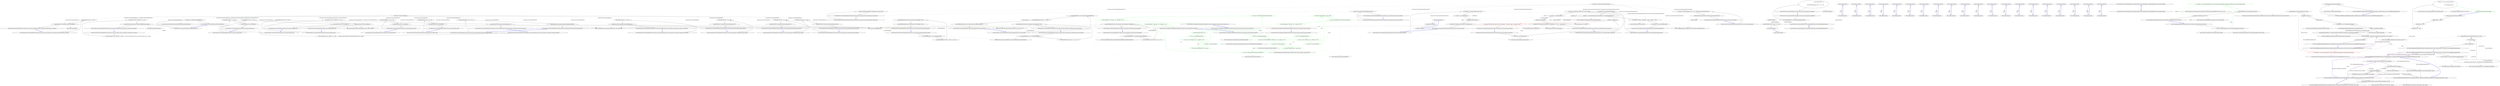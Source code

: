 digraph  {
n159 [label="Nancy.Tests.Unit.NancyModuleFixture", span=""];
n160 [label=moduleWithNullPath, span=""];
n0 [cluster="Nancy.Tests.Unit.NancyModuleFixture.NancyModuleFixture()", label="Entry Nancy.Tests.Unit.NancyModuleFixture.NancyModuleFixture()", span="11-11"];
n1 [cluster="Nancy.Tests.Unit.NancyModuleFixture.NancyModuleFixture()", label="this.module = new FakeNancyModuleNoRoutes()", span="13-13"];
n2 [cluster="Nancy.Tests.Unit.NancyModuleFixture.NancyModuleFixture()", label="Exit Nancy.Tests.Unit.NancyModuleFixture.NancyModuleFixture()", span="11-11"];
n3 [cluster="Nancy.Tests.Fakes.FakeNancyModuleNoRoutes.FakeNancyModuleNoRoutes()", label="Entry Nancy.Tests.Fakes.FakeNancyModuleNoRoutes.FakeNancyModuleNoRoutes()", span="7-7"];
n4 [cluster="Nancy.Tests.Unit.NancyModuleFixture.Adds_route_when_get_indexer_used()", label="Entry Nancy.Tests.Unit.NancyModuleFixture.Adds_route_when_get_indexer_used()", span="17-17"];
n5 [cluster="Nancy.Tests.Unit.NancyModuleFixture.Adds_route_when_get_indexer_used()", label="this.module.Get[''/test''] = d => null", span="20-20"];
n6 [cluster="Nancy.Tests.Unit.NancyModuleFixture.Adds_route_when_get_indexer_used()", label="this.module.Routes.Count().ShouldEqual(1)", span="23-23"];
n7 [cluster="Nancy.Tests.Unit.NancyModuleFixture.Adds_route_when_get_indexer_used()", label="Exit Nancy.Tests.Unit.NancyModuleFixture.Adds_route_when_get_indexer_used()", span="17-17"];
n8 [cluster="System.Collections.Generic.IEnumerable<TSource>.Count<TSource>()", label="Entry System.Collections.Generic.IEnumerable<TSource>.Count<TSource>()", span="0-0"];
n9 [cluster="object.ShouldEqual(object)", label="Entry object.ShouldEqual(object)", span="95-95"];
n10 [cluster="lambda expression", label="Entry lambda expression", span="20-20"];
n11 [cluster="lambda expression", label=null, span="20-20"];
n12 [cluster="lambda expression", label="Exit lambda expression", span="20-20"];
n13 [cluster="Nancy.Tests.Unit.NancyModuleFixture.Adds_route_when_put_indexer_used()", label="Entry Nancy.Tests.Unit.NancyModuleFixture.Adds_route_when_put_indexer_used()", span="27-27"];
n14 [cluster="Nancy.Tests.Unit.NancyModuleFixture.Adds_route_when_put_indexer_used()", label="this.module.Put[''/test''] = d => null", span="30-30"];
n15 [cluster="Nancy.Tests.Unit.NancyModuleFixture.Adds_route_when_put_indexer_used()", label="this.module.Routes.Count().ShouldEqual(1)", span="33-33"];
n16 [cluster="Nancy.Tests.Unit.NancyModuleFixture.Adds_route_when_put_indexer_used()", label="Exit Nancy.Tests.Unit.NancyModuleFixture.Adds_route_when_put_indexer_used()", span="27-27"];
n17 [cluster="lambda expression", label="Entry lambda expression", span="30-30"];
n18 [cluster="lambda expression", label=null, span="30-30"];
n19 [cluster="lambda expression", label="Exit lambda expression", span="30-30"];
n20 [cluster="Nancy.Tests.Unit.NancyModuleFixture.Adds_route_when_post_indexer_used()", label="Entry Nancy.Tests.Unit.NancyModuleFixture.Adds_route_when_post_indexer_used()", span="37-37"];
n21 [cluster="Nancy.Tests.Unit.NancyModuleFixture.Adds_route_when_post_indexer_used()", label="this.module.Post[''/test''] = d => null", span="40-40"];
n22 [cluster="Nancy.Tests.Unit.NancyModuleFixture.Adds_route_when_post_indexer_used()", label="this.module.Routes.Count().ShouldEqual(1)", span="43-43"];
n23 [cluster="Nancy.Tests.Unit.NancyModuleFixture.Adds_route_when_post_indexer_used()", label="Exit Nancy.Tests.Unit.NancyModuleFixture.Adds_route_when_post_indexer_used()", span="37-37"];
n24 [cluster="lambda expression", label="Entry lambda expression", span="40-40"];
n25 [cluster="lambda expression", label=null, span="40-40"];
n26 [cluster="lambda expression", label="Exit lambda expression", span="40-40"];
n27 [cluster="Nancy.Tests.Unit.NancyModuleFixture.Adds_route_when_delete_indexer_used()", label="Entry Nancy.Tests.Unit.NancyModuleFixture.Adds_route_when_delete_indexer_used()", span="47-47"];
n28 [cluster="Nancy.Tests.Unit.NancyModuleFixture.Adds_route_when_delete_indexer_used()", label="this.module.Delete[''/test''] = d => null", span="50-50"];
n29 [cluster="Nancy.Tests.Unit.NancyModuleFixture.Adds_route_when_delete_indexer_used()", label="this.module.Routes.Count().ShouldEqual(1)", span="53-53"];
n30 [cluster="Nancy.Tests.Unit.NancyModuleFixture.Adds_route_when_delete_indexer_used()", label="Exit Nancy.Tests.Unit.NancyModuleFixture.Adds_route_when_delete_indexer_used()", span="47-47"];
n31 [cluster="lambda expression", label="Entry lambda expression", span="50-50"];
n32 [cluster="lambda expression", label=null, span="50-50"];
n33 [cluster="lambda expression", label="Exit lambda expression", span="50-50"];
n34 [cluster="Nancy.Tests.Unit.NancyModuleFixture.Adds_route_when_options_indexer_userd()", label="Entry Nancy.Tests.Unit.NancyModuleFixture.Adds_route_when_options_indexer_userd()", span="57-57"];
n35 [cluster="Nancy.Tests.Unit.NancyModuleFixture.Adds_route_when_options_indexer_userd()", label="this.module.Options[''/test''] = d => null", span="60-60"];
n36 [cluster="Nancy.Tests.Unit.NancyModuleFixture.Adds_route_when_options_indexer_userd()", label="this.module.Routes.Count().ShouldEqual(1)", span="63-63"];
n37 [cluster="Nancy.Tests.Unit.NancyModuleFixture.Adds_route_when_options_indexer_userd()", label="Exit Nancy.Tests.Unit.NancyModuleFixture.Adds_route_when_options_indexer_userd()", span="57-57"];
n38 [cluster="lambda expression", label="Entry lambda expression", span="60-60"];
n39 [cluster="lambda expression", label=null, span="60-60"];
n40 [cluster="lambda expression", label="Exit lambda expression", span="60-60"];
n41 [cluster="Nancy.Tests.Unit.NancyModuleFixture.Should_store_route_with_specified_path_when_route_indexer_is_invoked_with_a_path_but_no_condition()", label="Entry Nancy.Tests.Unit.NancyModuleFixture.Should_store_route_with_specified_path_when_route_indexer_is_invoked_with_a_path_but_no_condition()", span="67-67"];
n42 [cluster="Nancy.Tests.Unit.NancyModuleFixture.Should_store_route_with_specified_path_when_route_indexer_is_invoked_with_a_path_but_no_condition()", label="this.module.Get[''/test''] = d => null", span="70-70"];
n43 [cluster="Nancy.Tests.Unit.NancyModuleFixture.Should_store_route_with_specified_path_when_route_indexer_is_invoked_with_a_path_but_no_condition()", label="module.Routes.First().Description.Path.ShouldEqual(''/test'')", span="73-73"];
n44 [cluster="Nancy.Tests.Unit.NancyModuleFixture.Should_store_route_with_specified_path_when_route_indexer_is_invoked_with_a_path_but_no_condition()", label="Exit Nancy.Tests.Unit.NancyModuleFixture.Should_store_route_with_specified_path_when_route_indexer_is_invoked_with_a_path_but_no_condition()", span="67-67"];
n45 [cluster="System.Collections.Generic.IEnumerable<TSource>.First<TSource>()", label="Entry System.Collections.Generic.IEnumerable<TSource>.First<TSource>()", span="0-0"];
n46 [cluster="lambda expression", label="Entry lambda expression", span="70-70"];
n47 [cluster="lambda expression", label=null, span="70-70"];
n48 [cluster="lambda expression", label="Exit lambda expression", span="70-70"];
n49 [cluster="Nancy.Tests.Unit.NancyModuleFixture.Should_store_route_with_specified_path_when_route_indexer_is_invoked_with_a_path_and_condition()", label="Entry Nancy.Tests.Unit.NancyModuleFixture.Should_store_route_with_specified_path_when_route_indexer_is_invoked_with_a_path_and_condition()", span="77-77"];
n50 [cluster="Nancy.Tests.Unit.NancyModuleFixture.Should_store_route_with_specified_path_when_route_indexer_is_invoked_with_a_path_and_condition()", label="Func<NancyContext, bool> condition = r => true", span="80-80"];
n51 [cluster="Nancy.Tests.Unit.NancyModuleFixture.Should_store_route_with_specified_path_when_route_indexer_is_invoked_with_a_path_and_condition()", label="this.module.Get[''/test'', condition] = d => null", span="83-83"];
n52 [cluster="Nancy.Tests.Unit.NancyModuleFixture.Should_store_route_with_specified_path_when_route_indexer_is_invoked_with_a_path_and_condition()", label="module.Routes.First().Description.Path.ShouldEqual(''/test'')", span="86-86"];
n53 [cluster="Nancy.Tests.Unit.NancyModuleFixture.Should_store_route_with_specified_path_when_route_indexer_is_invoked_with_a_path_and_condition()", label="Exit Nancy.Tests.Unit.NancyModuleFixture.Should_store_route_with_specified_path_when_route_indexer_is_invoked_with_a_path_and_condition()", span="77-77"];
n54 [cluster="lambda expression", label="Entry lambda expression", span="80-80"];
n55 [cluster="lambda expression", label=true, span="80-80"];
n56 [cluster="lambda expression", label="Exit lambda expression", span="80-80"];
n57 [cluster="lambda expression", label="Entry lambda expression", span="83-83"];
n58 [cluster="lambda expression", label=null, span="83-83"];
n59 [cluster="lambda expression", label="Exit lambda expression", span="83-83"];
n60 [cluster="Nancy.Tests.Unit.NancyModuleFixture.Should_store_route_with_null_condition_when_route_indexer_is_invoked_without_a_condition()", label="Entry Nancy.Tests.Unit.NancyModuleFixture.Should_store_route_with_null_condition_when_route_indexer_is_invoked_without_a_condition()", span="90-90"];
n61 [cluster="Nancy.Tests.Unit.NancyModuleFixture.Should_store_route_with_null_condition_when_route_indexer_is_invoked_without_a_condition()", label="this.module.Get[''/test''] = d => null", span="93-93"];
n62 [cluster="Nancy.Tests.Unit.NancyModuleFixture.Should_store_route_with_null_condition_when_route_indexer_is_invoked_without_a_condition()", label="module.Routes.First().Description.Condition.ShouldBeNull()", span="96-96"];
n63 [cluster="Nancy.Tests.Unit.NancyModuleFixture.Should_store_route_with_null_condition_when_route_indexer_is_invoked_without_a_condition()", label="Exit Nancy.Tests.Unit.NancyModuleFixture.Should_store_route_with_null_condition_when_route_indexer_is_invoked_without_a_condition()", span="90-90"];
n64 [cluster="object.ShouldBeNull()", label="Entry object.ShouldBeNull()", span="135-135"];
n65 [cluster="lambda expression", label="Entry lambda expression", span="93-93"];
n66 [cluster="lambda expression", label=null, span="93-93"];
n67 [cluster="lambda expression", label="Exit lambda expression", span="93-93"];
n68 [cluster="Nancy.Tests.Unit.NancyModuleFixture.Should_store_route_with_condition_when_route_indexer_is_invoked_with_a_condition()", label="Entry Nancy.Tests.Unit.NancyModuleFixture.Should_store_route_with_condition_when_route_indexer_is_invoked_with_a_condition()", span="100-100"];
n69 [cluster="Nancy.Tests.Unit.NancyModuleFixture.Should_store_route_with_condition_when_route_indexer_is_invoked_with_a_condition()", label="Func<NancyContext, bool> condition = r => true", span="103-103"];
n70 [cluster="Nancy.Tests.Unit.NancyModuleFixture.Should_store_route_with_condition_when_route_indexer_is_invoked_with_a_condition()", label="this.module.Get[''/test'', condition] = d => null", span="106-106"];
n71 [cluster="Nancy.Tests.Unit.NancyModuleFixture.Should_store_route_with_condition_when_route_indexer_is_invoked_with_a_condition()", label="module.Routes.First().Description.Condition.ShouldBeSameAs(condition)", span="109-109"];
n72 [cluster="Nancy.Tests.Unit.NancyModuleFixture.Should_store_route_with_condition_when_route_indexer_is_invoked_with_a_condition()", label="Exit Nancy.Tests.Unit.NancyModuleFixture.Should_store_route_with_condition_when_route_indexer_is_invoked_with_a_condition()", span="100-100"];
n73 [cluster="object.ShouldBeSameAs(object)", label="Entry object.ShouldBeSameAs(object)", span="130-130"];
n74 [cluster="lambda expression", label="Entry lambda expression", span="103-103"];
n75 [cluster="lambda expression", label=true, span="103-103"];
n76 [cluster="lambda expression", label="Exit lambda expression", span="103-103"];
n77 [cluster="lambda expression", label="Entry lambda expression", span="106-106"];
n78 [cluster="lambda expression", label=null, span="106-106"];
n79 [cluster="lambda expression", label="Exit lambda expression", span="106-106"];
n80 [cluster="Nancy.Tests.Unit.NancyModuleFixture.Should_add_route_with_get_method_when_added_using_get_indexer()", label="Entry Nancy.Tests.Unit.NancyModuleFixture.Should_add_route_with_get_method_when_added_using_get_indexer()", span="113-113"];
n81 [cluster="Nancy.Tests.Unit.NancyModuleFixture.Should_add_route_with_get_method_when_added_using_get_indexer()", label="this.module.Get[''/test''] = d => null", span="116-116"];
n82 [cluster="Nancy.Tests.Unit.NancyModuleFixture.Should_add_route_with_get_method_when_added_using_get_indexer()", label="module.Routes.First().Description.Method.ShouldEqual(''GET'')", span="119-119"];
n83 [cluster="Nancy.Tests.Unit.NancyModuleFixture.Should_add_route_with_get_method_when_added_using_get_indexer()", label="Exit Nancy.Tests.Unit.NancyModuleFixture.Should_add_route_with_get_method_when_added_using_get_indexer()", span="113-113"];
n84 [cluster="lambda expression", label="Entry lambda expression", span="116-116"];
n85 [cluster="lambda expression", label=null, span="116-116"];
n86 [cluster="lambda expression", label="Exit lambda expression", span="116-116"];
n87 [cluster="Nancy.Tests.Unit.NancyModuleFixture.Should_add_route_with_put_method_when_added_using_get_indexer()", label="Entry Nancy.Tests.Unit.NancyModuleFixture.Should_add_route_with_put_method_when_added_using_get_indexer()", span="123-123"];
n88 [cluster="Nancy.Tests.Unit.NancyModuleFixture.Should_add_route_with_put_method_when_added_using_get_indexer()", label="this.module.Put[''/test''] = d => null", span="126-126"];
n89 [cluster="Nancy.Tests.Unit.NancyModuleFixture.Should_add_route_with_put_method_when_added_using_get_indexer()", label="module.Routes.First().Description.Method.ShouldEqual(''PUT'')", span="129-129"];
n90 [cluster="Nancy.Tests.Unit.NancyModuleFixture.Should_add_route_with_put_method_when_added_using_get_indexer()", label="Exit Nancy.Tests.Unit.NancyModuleFixture.Should_add_route_with_put_method_when_added_using_get_indexer()", span="123-123"];
n91 [cluster="lambda expression", label="Entry lambda expression", span="126-126"];
n92 [cluster="lambda expression", label=null, span="126-126"];
n93 [cluster="lambda expression", label="Exit lambda expression", span="126-126"];
n94 [cluster="Nancy.Tests.Unit.NancyModuleFixture.Should_add_route_with_post_method_when_added_using_get_indexer()", label="Entry Nancy.Tests.Unit.NancyModuleFixture.Should_add_route_with_post_method_when_added_using_get_indexer()", span="133-133"];
n95 [cluster="Nancy.Tests.Unit.NancyModuleFixture.Should_add_route_with_post_method_when_added_using_get_indexer()", label="this.module.Post[''/test''] = d => null", span="136-136"];
n96 [cluster="Nancy.Tests.Unit.NancyModuleFixture.Should_add_route_with_post_method_when_added_using_get_indexer()", label="module.Routes.First().Description.Method.ShouldEqual(''POST'')", span="139-139"];
n97 [cluster="Nancy.Tests.Unit.NancyModuleFixture.Should_add_route_with_post_method_when_added_using_get_indexer()", label="Exit Nancy.Tests.Unit.NancyModuleFixture.Should_add_route_with_post_method_when_added_using_get_indexer()", span="133-133"];
n98 [cluster="lambda expression", label="Entry lambda expression", span="136-136"];
n99 [cluster="lambda expression", label=null, span="136-136"];
n100 [cluster="lambda expression", label="Exit lambda expression", span="136-136"];
n101 [cluster="Nancy.Tests.Unit.NancyModuleFixture.Should_add_route_with_delete_method_when_added_using_get_indexer()", label="Entry Nancy.Tests.Unit.NancyModuleFixture.Should_add_route_with_delete_method_when_added_using_get_indexer()", span="143-143"];
n102 [cluster="Nancy.Tests.Unit.NancyModuleFixture.Should_add_route_with_delete_method_when_added_using_get_indexer()", label="this.module.Delete[''/test''] = d => null", span="146-146"];
n103 [cluster="Nancy.Tests.Unit.NancyModuleFixture.Should_add_route_with_delete_method_when_added_using_get_indexer()", label="module.Routes.First().Description.Method.ShouldEqual(''DELETE'')", span="149-149"];
n104 [cluster="Nancy.Tests.Unit.NancyModuleFixture.Should_add_route_with_delete_method_when_added_using_get_indexer()", label="Exit Nancy.Tests.Unit.NancyModuleFixture.Should_add_route_with_delete_method_when_added_using_get_indexer()", span="143-143"];
n105 [cluster="lambda expression", label="Entry lambda expression", span="146-146"];
n106 [cluster="lambda expression", label=null, span="146-146"];
n107 [cluster="lambda expression", label="Exit lambda expression", span="146-146"];
n108 [cluster="Nancy.Tests.Unit.NancyModuleFixture.Should_store_route_combine_with_base_path_if_one_specified()", label="Entry Nancy.Tests.Unit.NancyModuleFixture.Should_store_route_combine_with_base_path_if_one_specified()", span="153-153"];
n109 [cluster="Nancy.Tests.Unit.NancyModuleFixture.Should_store_route_combine_with_base_path_if_one_specified()", label="var moduleWithBasePath = new FakeNancyModuleWithBasePath()", span="156-156"];
n110 [cluster="Nancy.Tests.Unit.NancyModuleFixture.Should_store_route_combine_with_base_path_if_one_specified()", label="moduleWithBasePath.Get[''/NewRoute''] = d => null", span="159-159"];
n113 [cluster="Nancy.Tests.Fakes.FakeNancyModuleWithBasePath.FakeNancyModuleWithBasePath()", label="Entry Nancy.Tests.Fakes.FakeNancyModuleWithBasePath.FakeNancyModuleWithBasePath()", span="7-7"];
n111 [cluster="Nancy.Tests.Unit.NancyModuleFixture.Should_store_route_combine_with_base_path_if_one_specified()", label="moduleWithBasePath.Routes.Last().Description.Path.ShouldEqual(''/fake/NewRoute'')", span="162-162"];
n112 [cluster="Nancy.Tests.Unit.NancyModuleFixture.Should_store_route_combine_with_base_path_if_one_specified()", label="Exit Nancy.Tests.Unit.NancyModuleFixture.Should_store_route_combine_with_base_path_if_one_specified()", span="153-153"];
n114 [cluster="System.Collections.Generic.IEnumerable<TSource>.Last<TSource>()", label="Entry System.Collections.Generic.IEnumerable<TSource>.Last<TSource>()", span="0-0"];
n115 [cluster="lambda expression", label="Entry lambda expression", span="159-159"];
n116 [cluster="lambda expression", label=null, span="159-159"];
n117 [cluster="lambda expression", label="Exit lambda expression", span="159-159"];
n118 [cluster="Nancy.Tests.Unit.NancyModuleFixture.Should_add_leading_slash_to_route_if_missing()", label="Entry Nancy.Tests.Unit.NancyModuleFixture.Should_add_leading_slash_to_route_if_missing()", span="166-166"];
n119 [cluster="Nancy.Tests.Unit.NancyModuleFixture.Should_add_leading_slash_to_route_if_missing()", label="var moduleWithBasePath = new FakeNancyModuleWithBasePath()", span="169-169"];
n120 [cluster="Nancy.Tests.Unit.NancyModuleFixture.Should_add_leading_slash_to_route_if_missing()", label="moduleWithBasePath.Get[''test''] = d => null", span="172-172"];
n121 [cluster="Nancy.Tests.Unit.NancyModuleFixture.Should_add_leading_slash_to_route_if_missing()", label="moduleWithBasePath.Routes.Last().Description.Path.ShouldEqual(''/fake/test'')", span="175-175"];
n122 [cluster="Nancy.Tests.Unit.NancyModuleFixture.Should_add_leading_slash_to_route_if_missing()", label="Exit Nancy.Tests.Unit.NancyModuleFixture.Should_add_leading_slash_to_route_if_missing()", span="166-166"];
n123 [cluster="lambda expression", label="Entry lambda expression", span="172-172"];
n124 [cluster="lambda expression", label=null, span="172-172"];
n125 [cluster="lambda expression", label="Exit lambda expression", span="172-172"];
n126 [cluster="Nancy.Tests.Unit.NancyModuleFixture.Should_store_two_routes_when_registering_single_get_method()", label="Entry Nancy.Tests.Unit.NancyModuleFixture.Should_store_two_routes_when_registering_single_get_method()", span="179-179"];
n127 [cluster="Nancy.Tests.Unit.NancyModuleFixture.Should_store_two_routes_when_registering_single_get_method()", label="var moduleWithBasePath = new CustomNancyModule()", span="182-182"];
n128 [cluster="Nancy.Tests.Unit.NancyModuleFixture.Should_store_two_routes_when_registering_single_get_method()", label="moduleWithBasePath.Get[''/Test1'', ''/Test2''] = d => null", span="185-185"];
n132 [cluster="Nancy.Tests.Unit.NancyModuleFixture.CustomNancyModule.CustomNancyModule()", label="Entry Nancy.Tests.Unit.NancyModuleFixture.CustomNancyModule.CustomNancyModule()", span="226-226"];
n129 [cluster="Nancy.Tests.Unit.NancyModuleFixture.Should_store_two_routes_when_registering_single_get_method()", label="moduleWithBasePath.Routes.First().Description.Path.ShouldEqual(''/Test1'')", span="188-188"];
n130 [cluster="Nancy.Tests.Unit.NancyModuleFixture.Should_store_two_routes_when_registering_single_get_method()", label="moduleWithBasePath.Routes.Last().Description.Path.ShouldEqual(''/Test2'')", span="189-189"];
n131 [cluster="Nancy.Tests.Unit.NancyModuleFixture.Should_store_two_routes_when_registering_single_get_method()", label="Exit Nancy.Tests.Unit.NancyModuleFixture.Should_store_two_routes_when_registering_single_get_method()", span="179-179"];
n133 [cluster="lambda expression", label="Entry lambda expression", span="185-185"];
n134 [cluster="lambda expression", label=null, span="185-185"];
n135 [cluster="lambda expression", label="Exit lambda expression", span="185-185"];
n136 [cluster="Nancy.Tests.Unit.NancyModuleFixture.Should_store_single_route_when_calling_non_overridden_post_from_sub_module()", label="Entry Nancy.Tests.Unit.NancyModuleFixture.Should_store_single_route_when_calling_non_overridden_post_from_sub_module()", span="193-193"];
n137 [cluster="Nancy.Tests.Unit.NancyModuleFixture.Should_store_single_route_when_calling_non_overridden_post_from_sub_module()", label="var moduleWithBasePath = new CustomNancyModule()", span="196-196"];
n138 [cluster="Nancy.Tests.Unit.NancyModuleFixture.Should_store_single_route_when_calling_non_overridden_post_from_sub_module()", label="moduleWithBasePath.Post[''/Test1''] = d => null", span="199-199"];
n139 [cluster="Nancy.Tests.Unit.NancyModuleFixture.Should_store_single_route_when_calling_non_overridden_post_from_sub_module()", label="moduleWithBasePath.Routes.Last().Description.Path.ShouldEqual(''/Test1'')", span="202-202"];
n140 [cluster="Nancy.Tests.Unit.NancyModuleFixture.Should_store_single_route_when_calling_non_overridden_post_from_sub_module()", label="Exit Nancy.Tests.Unit.NancyModuleFixture.Should_store_single_route_when_calling_non_overridden_post_from_sub_module()", span="193-193"];
n141 [cluster="lambda expression", label="Entry lambda expression", span="199-199"];
n142 [cluster="lambda expression", label=null, span="199-199"];
n143 [cluster="lambda expression", label="Exit lambda expression", span="199-199"];
n144 [cluster="Nancy.Tests.Unit.NancyModuleFixture.Should_not_throw_when_null_passed_as_modulepath()", label="Entry Nancy.Tests.Unit.NancyModuleFixture.Should_not_throw_when_null_passed_as_modulepath()", span="206-206"];
n145 [cluster="Nancy.Tests.Unit.NancyModuleFixture.Should_not_throw_when_null_passed_as_modulepath()", label="var moduleWithNullPath = new CustomModulePathModule(null)", span="209-209"];
n146 [cluster="Nancy.Tests.Unit.NancyModuleFixture.Should_not_throw_when_null_passed_as_modulepath()", label="Assert.DoesNotThrow(() =>\r\n            {\r\n                moduleWithNullPath.Post[''/Test1''] = d => null;\r\n            })", span="212-215"];
n148 [cluster="Nancy.Tests.Unit.NancyModuleFixture.CustomModulePathModule.CustomModulePathModule(string)", label="Entry Nancy.Tests.Unit.NancyModuleFixture.CustomModulePathModule.CustomModulePathModule(string)", span="220-220"];
n151 [cluster="lambda expression", label="moduleWithNullPath.Post[''/Test1''] = d => null", span="214-214"];
n147 [cluster="Nancy.Tests.Unit.NancyModuleFixture.Should_not_throw_when_null_passed_as_modulepath()", label="Exit Nancy.Tests.Unit.NancyModuleFixture.Should_not_throw_when_null_passed_as_modulepath()", span="206-206"];
n149 [cluster="Unk.DoesNotThrow", label="Entry Unk.DoesNotThrow", span=""];
n150 [cluster="lambda expression", label="Entry lambda expression", span="212-215"];
n152 [cluster="lambda expression", label="Exit lambda expression", span="212-215"];
n153 [cluster="lambda expression", label="Entry lambda expression", span="214-214"];
n154 [cluster="lambda expression", label=null, span="214-214"];
n155 [cluster="lambda expression", label="Exit lambda expression", span="214-214"];
n156 [cluster="Nancy.Tests.Unit.NancyModuleFixture.CustomModulePathModule.CustomModulePathModule(string)", label="Exit Nancy.Tests.Unit.NancyModuleFixture.CustomModulePathModule.CustomModulePathModule(string)", span="220-220"];
n157 [cluster="Nancy.Tests.Unit.NancyModuleFixture.CustomNancyModule.CustomRouteBuilder.CustomRouteBuilder(string, Nancy.NancyModule)", label="Entry Nancy.Tests.Unit.NancyModuleFixture.CustomNancyModule.CustomRouteBuilder.CustomRouteBuilder(string, Nancy.NancyModule)", span="235-235"];
n158 [cluster="Nancy.Tests.Unit.NancyModuleFixture.CustomNancyModule.CustomRouteBuilder.CustomRouteBuilder(string, Nancy.NancyModule)", label="Exit Nancy.Tests.Unit.NancyModuleFixture.CustomNancyModule.CustomRouteBuilder.CustomRouteBuilder(string, Nancy.NancyModule)", span="235-235"];
d6 [cluster="Nancy.Responses.DefaultJsonSerializer.Serialize<TModel>(string, TModel, System.IO.Stream)", color=green, community=0, label="0: var serializer = new JavaScriptSerializer(null, false, JsonSettings.MaxJsonLength, JsonSettings.MaxRecursions, JsonSettings.RetainCasing)", span="41-41"];
d5 [cluster="Nancy.Responses.DefaultJsonSerializer.Serialize<TModel>(string, TModel, System.IO.Stream)", label="var writer = new StreamWriter(new UnclosableStreamWrapper(outputStream))", span="39-39"];
d7 [cluster="Nancy.Responses.DefaultJsonSerializer.Serialize<TModel>(string, TModel, System.IO.Stream)", label="serializer.RegisterConverters(JsonSettings.Converters)", span="43-43"];
d12 [cluster="Nancy.Json.JavaScriptSerializer.JavaScriptSerializer(Nancy.Json.JavaScriptTypeResolver, bool, int, int, bool)", label="Entry Nancy.Json.JavaScriptSerializer.JavaScriptSerializer(Nancy.Json.JavaScriptTypeResolver, bool, int, int, bool)", span="75-75"];
d8 [cluster="Nancy.Responses.DefaultJsonSerializer.Serialize<TModel>(string, TModel, System.IO.Stream)", label="serializer.Serialize(model, writer)", span="45-45"];
d4 [cluster="Nancy.Responses.DefaultJsonSerializer.Serialize<TModel>(string, TModel, System.IO.Stream)", label="Entry Nancy.Responses.DefaultJsonSerializer.Serialize<TModel>(string, TModel, System.IO.Stream)", span="37-37"];
d10 [cluster="System.IO.StreamWriter.StreamWriter(System.IO.Stream)", label="Entry System.IO.StreamWriter.StreamWriter(System.IO.Stream)", span="0-0"];
d11 [cluster="Nancy.IO.UnclosableStreamWrapper.UnclosableStreamWrapper(System.IO.Stream)", label="Entry Nancy.IO.UnclosableStreamWrapper.UnclosableStreamWrapper(System.IO.Stream)", span="22-22"];
d13 [cluster="Nancy.Json.JavaScriptSerializer.RegisterConverters(System.Collections.Generic.IEnumerable<Nancy.Json.JavaScriptConverter>)", label="Entry Nancy.Json.JavaScriptSerializer.RegisterConverters(System.Collections.Generic.IEnumerable<Nancy.Json.JavaScriptConverter>)", span="435-435"];
d9 [cluster="Nancy.Responses.DefaultJsonSerializer.Serialize<TModel>(string, TModel, System.IO.Stream)", label="Exit Nancy.Responses.DefaultJsonSerializer.Serialize<TModel>(string, TModel, System.IO.Stream)", span="37-37"];
d14 [cluster="Nancy.Json.JavaScriptSerializer.Serialize(object, System.IO.TextWriter)", label="Entry Nancy.Json.JavaScriptSerializer.Serialize(object, System.IO.TextWriter)", span="471-471"];
m0_22 [cluster="Nancy.Tests.Unit.Responses.DefaultJsonSerializerFixture.PersonWithFields.PersonWithFields()", file="DefaultJsonSerializerFixture.cs", label="Entry Nancy.Tests.Unit.Responses.DefaultJsonSerializerFixture.PersonWithFields.PersonWithFields()", span="68-68"];
m0_11 [cluster="System.IO.MemoryStream.ToArray()", file="DefaultJsonSerializerFixture.cs", label="Entry System.IO.MemoryStream.ToArray()", span="0-0"];
m0_14 [cluster="Nancy.Tests.Unit.Responses.DefaultJsonSerializerFixture.Should_camel_case_field_names_be_default()", file="DefaultJsonSerializerFixture.cs", label="Entry Nancy.Tests.Unit.Responses.DefaultJsonSerializerFixture.Should_camel_case_field_names_be_default()", span="29-29"];
m0_15 [cluster="Nancy.Tests.Unit.Responses.DefaultJsonSerializerFixture.Should_camel_case_field_names_be_default()", color=green, community=0, file="DefaultJsonSerializerFixture.cs", label="0: var sut = new DefaultJsonSerializer()", span="32-32"];
m0_16 [cluster="Nancy.Tests.Unit.Responses.DefaultJsonSerializerFixture.Should_camel_case_field_names_be_default()", color=green, community=0, file="DefaultJsonSerializerFixture.cs", label="0: var input = new PersonWithFields { firstName = ''Joe'', LastName = ''Doe'' }", span="33-33"];
m0_18 [cluster="Nancy.Tests.Unit.Responses.DefaultJsonSerializerFixture.Should_camel_case_field_names_be_default()", color=green, community=0, file="DefaultJsonSerializerFixture.cs", label="0: sut.Serialize(''application/json'', input, output)", span="37-37"];
m0_17 [cluster="Nancy.Tests.Unit.Responses.DefaultJsonSerializerFixture.Should_camel_case_field_names_be_default()", color=green, community=0, file="DefaultJsonSerializerFixture.cs", label="0: var output = new MemoryStream()", span="36-36"];
m0_19 [cluster="Nancy.Tests.Unit.Responses.DefaultJsonSerializerFixture.Should_camel_case_field_names_be_default()", color=green, community=0, file="DefaultJsonSerializerFixture.cs", label="0: var actual = Encoding.UTF8.GetString(output.ToArray())", span="38-38"];
m0_20 [cluster="Nancy.Tests.Unit.Responses.DefaultJsonSerializerFixture.Should_camel_case_field_names_be_default()", color=green, community=0, file="DefaultJsonSerializerFixture.cs", label="0: actual.ShouldEqual(''{\''firstName\'':\''Joe\'',\''lastName\'':\''Doe\''}'')", span="41-41"];
m0_21 [cluster="Nancy.Tests.Unit.Responses.DefaultJsonSerializerFixture.Should_camel_case_field_names_be_default()", file="DefaultJsonSerializerFixture.cs", label="Exit Nancy.Tests.Unit.Responses.DefaultJsonSerializerFixture.Should_camel_case_field_names_be_default()", span="29-29"];
m0_10 [cluster="Nancy.Responses.DefaultJsonSerializer.Serialize<TModel>(string, TModel, System.IO.Stream)", file="DefaultJsonSerializerFixture.cs", label="Entry Nancy.Responses.DefaultJsonSerializer.Serialize<TModel>(string, TModel, System.IO.Stream)", span="37-37"];
m0_23 [cluster="Nancy.Tests.Unit.Responses.DefaultJsonSerializerFixture.Should_not_change_casing_when_retain_casing_is_true()", file="DefaultJsonSerializerFixture.cs", label="Entry Nancy.Tests.Unit.Responses.DefaultJsonSerializerFixture.Should_not_change_casing_when_retain_casing_is_true()", span="45-45"];
m0_24 [cluster="Nancy.Tests.Unit.Responses.DefaultJsonSerializerFixture.Should_not_change_casing_when_retain_casing_is_true()", color=green, community=0, file="DefaultJsonSerializerFixture.cs", label="0: JsonSettings.RetainCasing = true", span="47-47"];
m0_25 [cluster="Nancy.Tests.Unit.Responses.DefaultJsonSerializerFixture.Should_not_change_casing_when_retain_casing_is_true()", color=green, community=0, file="DefaultJsonSerializerFixture.cs", label="0: var sut = new DefaultJsonSerializer()", span="51-51"];
m0_26 [cluster="Nancy.Tests.Unit.Responses.DefaultJsonSerializerFixture.Should_not_change_casing_when_retain_casing_is_true()", color=green, community=0, file="DefaultJsonSerializerFixture.cs", label="0: var input = new {FirstName = ''Joe'', lastName = ''Doe''}", span="52-52"];
m0_28 [cluster="Nancy.Tests.Unit.Responses.DefaultJsonSerializerFixture.Should_not_change_casing_when_retain_casing_is_true()", color=green, community=0, file="DefaultJsonSerializerFixture.cs", label="0: sut.Serialize(''application/json'', input, output)", span="56-56"];
m0_27 [cluster="Nancy.Tests.Unit.Responses.DefaultJsonSerializerFixture.Should_not_change_casing_when_retain_casing_is_true()", color=green, community=0, file="DefaultJsonSerializerFixture.cs", label="0: var output = new MemoryStream()", span="55-55"];
m0_29 [cluster="Nancy.Tests.Unit.Responses.DefaultJsonSerializerFixture.Should_not_change_casing_when_retain_casing_is_true()", color=green, community=0, file="DefaultJsonSerializerFixture.cs", label="0: var actual = Encoding.UTF8.GetString(output.ToArray())", span="57-57"];
m0_30 [cluster="Nancy.Tests.Unit.Responses.DefaultJsonSerializerFixture.Should_not_change_casing_when_retain_casing_is_true()", color=green, community=0, file="DefaultJsonSerializerFixture.cs", label="0: actual.ShouldEqual(''{\''FirstName\'':\''Joe\'',\''lastName\'':\''Doe\''}'')", span="60-60"];
m0_31 [cluster="Nancy.Tests.Unit.Responses.DefaultJsonSerializerFixture.Should_not_change_casing_when_retain_casing_is_true()", file="DefaultJsonSerializerFixture.cs", label="Exit Nancy.Tests.Unit.Responses.DefaultJsonSerializerFixture.Should_not_change_casing_when_retain_casing_is_true()", span="45-45"];
m0_12 [cluster="System.Text.Encoding.GetString(byte[])", file="DefaultJsonSerializerFixture.cs", label="Entry System.Text.Encoding.GetString(byte[])", span="0-0"];
m0_0 [cluster="Nancy.Tests.Unit.Responses.DefaultJsonSerializerFixture.Should_camel_case_property_names_by_default()", file="DefaultJsonSerializerFixture.cs", label="Entry Nancy.Tests.Unit.Responses.DefaultJsonSerializerFixture.Should_camel_case_property_names_by_default()", span="13-13"];
m0_1 [cluster="Nancy.Tests.Unit.Responses.DefaultJsonSerializerFixture.Should_camel_case_property_names_by_default()", color=green, community=0, file="DefaultJsonSerializerFixture.cs", label="0: var sut = new DefaultJsonSerializer()", span="16-16"];
m0_2 [cluster="Nancy.Tests.Unit.Responses.DefaultJsonSerializerFixture.Should_camel_case_property_names_by_default()", color=green, community=0, file="DefaultJsonSerializerFixture.cs", label="0: var input = new { FirstName = ''Joe'', lastName = ''Doe'' }", span="17-17"];
m0_4 [cluster="Nancy.Tests.Unit.Responses.DefaultJsonSerializerFixture.Should_camel_case_property_names_by_default()", color=green, community=0, file="DefaultJsonSerializerFixture.cs", label="0: sut.Serialize(''application/json'', input, output)", span="21-21"];
m0_3 [cluster="Nancy.Tests.Unit.Responses.DefaultJsonSerializerFixture.Should_camel_case_property_names_by_default()", color=green, community=0, file="DefaultJsonSerializerFixture.cs", label="0: var output = new MemoryStream()", span="20-20"];
m0_5 [cluster="Nancy.Tests.Unit.Responses.DefaultJsonSerializerFixture.Should_camel_case_property_names_by_default()", color=green, community=0, file="DefaultJsonSerializerFixture.cs", label="0: var actual = Encoding.UTF8.GetString(output.ToArray())", span="22-22"];
m0_6 [cluster="Nancy.Tests.Unit.Responses.DefaultJsonSerializerFixture.Should_camel_case_property_names_by_default()", color=green, community=0, file="DefaultJsonSerializerFixture.cs", label="0: actual.ShouldEqual(''{\''firstName\'':\''Joe\'',\''lastName\'':\''Doe\''}'')", span="25-25"];
m0_7 [cluster="Nancy.Tests.Unit.Responses.DefaultJsonSerializerFixture.Should_camel_case_property_names_by_default()", file="DefaultJsonSerializerFixture.cs", label="Exit Nancy.Tests.Unit.Responses.DefaultJsonSerializerFixture.Should_camel_case_property_names_by_default()", span="13-13"];
m0_8 [cluster="Nancy.Responses.DefaultJsonSerializer.DefaultJsonSerializer()", file="DefaultJsonSerializerFixture.cs", label="Entry Nancy.Responses.DefaultJsonSerializer.DefaultJsonSerializer()", span="9-9"];
m0_9 [cluster="System.IO.MemoryStream.MemoryStream()", file="DefaultJsonSerializerFixture.cs", label="Entry System.IO.MemoryStream.MemoryStream()", span="0-0"];
m2_39 [cluster="Nancy.ModelBinding.DefaultBodyDeserializers.JsonBodyDeserializer.CopyPropertyValue(System.Reflection.PropertyInfo, object, object)", file="JsonBodyDeserializer.cs", label="Entry Nancy.ModelBinding.DefaultBodyDeserializers.JsonBodyDeserializer.CopyPropertyValue(System.Reflection.PropertyInfo, object, object)", span="85-85"];
m2_40 [cluster="Nancy.ModelBinding.DefaultBodyDeserializers.JsonBodyDeserializer.CopyPropertyValue(System.Reflection.PropertyInfo, object, object)", file="JsonBodyDeserializer.cs", label="property.SetValue(destinationObject, property.GetValue(sourceObject, null), null)", span="87-87"];
m2_41 [cluster="Nancy.ModelBinding.DefaultBodyDeserializers.JsonBodyDeserializer.CopyPropertyValue(System.Reflection.PropertyInfo, object, object)", file="JsonBodyDeserializer.cs", label="Exit Nancy.ModelBinding.DefaultBodyDeserializers.JsonBodyDeserializer.CopyPropertyValue(System.Reflection.PropertyInfo, object, object)", span="85-85"];
m2_20 [cluster="System.Reflection.MethodBase.Invoke(object, object[])", file="JsonBodyDeserializer.cs", label="Entry System.Reflection.MethodBase.Invoke(object, object[])", span="0-0"];
m2_17 [cluster="System.IO.StreamReader.StreamReader(System.IO.Stream)", file="JsonBodyDeserializer.cs", label="Entry System.IO.StreamReader.StreamReader(System.IO.Stream)", span="0-0"];
m2_19 [cluster="System.Reflection.MethodInfo.MakeGenericMethod(params System.Type[])", file="JsonBodyDeserializer.cs", label="Entry System.Reflection.MethodInfo.MakeGenericMethod(params System.Type[])", span="0-0"];
m2_38 [cluster="System.Type.IsCollection()", file="JsonBodyDeserializer.cs", label="Entry System.Type.IsCollection()", span="59-59"];
m2_43 [cluster="System.Reflection.PropertyInfo.SetValue(object, object, object[])", file="JsonBodyDeserializer.cs", label="Entry System.Reflection.PropertyInfo.SetValue(object, object, object[])", span="0-0"];
m2_29 [cluster="System.Type.GetMethod(string, System.Reflection.BindingFlags)", file="JsonBodyDeserializer.cs", label="Entry System.Type.GetMethod(string, System.Reflection.BindingFlags)", span="0-0"];
m2_30 [cluster="Nancy.ModelBinding.DefaultBodyDeserializers.JsonBodyDeserializer.CreateObjectWithBlacklistExcluded(Nancy.ModelBinding.BindingContext, object)", file="JsonBodyDeserializer.cs", label="Entry Nancy.ModelBinding.DefaultBodyDeserializers.JsonBodyDeserializer.CreateObjectWithBlacklistExcluded(Nancy.ModelBinding.BindingContext, object)", span="68-68"];
m2_31 [cluster="Nancy.ModelBinding.DefaultBodyDeserializers.JsonBodyDeserializer.CreateObjectWithBlacklistExcluded(Nancy.ModelBinding.BindingContext, object)", file="JsonBodyDeserializer.cs", label="var returnObject = Activator.CreateInstance(context.DestinationType)", span="70-70"];
m2_32 [cluster="Nancy.ModelBinding.DefaultBodyDeserializers.JsonBodyDeserializer.CreateObjectWithBlacklistExcluded(Nancy.ModelBinding.BindingContext, object)", file="JsonBodyDeserializer.cs", label="context.DestinationType.IsCollection()", span="72-72"];
m2_33 [cluster="Nancy.ModelBinding.DefaultBodyDeserializers.JsonBodyDeserializer.CreateObjectWithBlacklistExcluded(Nancy.ModelBinding.BindingContext, object)", file="JsonBodyDeserializer.cs", label="return ConvertCollection(deserializedObject, context.DestinationType, context);", span="74-74"];
m2_34 [cluster="Nancy.ModelBinding.DefaultBodyDeserializers.JsonBodyDeserializer.CreateObjectWithBlacklistExcluded(Nancy.ModelBinding.BindingContext, object)", file="JsonBodyDeserializer.cs", label="context.ValidModelProperties", span="77-77"];
m2_35 [cluster="Nancy.ModelBinding.DefaultBodyDeserializers.JsonBodyDeserializer.CreateObjectWithBlacklistExcluded(Nancy.ModelBinding.BindingContext, object)", file="JsonBodyDeserializer.cs", label="CopyPropertyValue(property, deserializedObject, returnObject)", span="79-79"];
m2_36 [cluster="Nancy.ModelBinding.DefaultBodyDeserializers.JsonBodyDeserializer.CreateObjectWithBlacklistExcluded(Nancy.ModelBinding.BindingContext, object)", file="JsonBodyDeserializer.cs", label="return returnObject;", span="82-82"];
m2_37 [cluster="Nancy.ModelBinding.DefaultBodyDeserializers.JsonBodyDeserializer.CreateObjectWithBlacklistExcluded(Nancy.ModelBinding.BindingContext, object)", file="JsonBodyDeserializer.cs", label="Exit Nancy.ModelBinding.DefaultBodyDeserializers.JsonBodyDeserializer.CreateObjectWithBlacklistExcluded(Nancy.ModelBinding.BindingContext, object)", span="68-68"];
m2_15 [cluster="Nancy.Json.JavaScriptSerializer.JavaScriptSerializer(Nancy.Json.JavaScriptTypeResolver, bool, int, int)", file="JsonBodyDeserializer.cs", label="Entry Nancy.Json.JavaScriptSerializer.JavaScriptSerializer(Nancy.Json.JavaScriptTypeResolver, bool, int, int)", span="74-74"];
m2_18 [cluster="System.IO.StreamReader.ReadToEnd()", file="JsonBodyDeserializer.cs", label="Entry System.IO.StreamReader.ReadToEnd()", span="0-0"];
m2_28 [cluster="System.Activator.CreateInstance(System.Type)", file="JsonBodyDeserializer.cs", label="Entry System.Activator.CreateInstance(System.Type)", span="0-0"];
m2_21 [cluster="Nancy.ModelBinding.DefaultBodyDeserializers.JsonBodyDeserializer.ConvertCollection(object, System.Type, Nancy.ModelBinding.BindingContext)", file="JsonBodyDeserializer.cs", label="Entry Nancy.ModelBinding.DefaultBodyDeserializers.JsonBodyDeserializer.ConvertCollection(object, System.Type, Nancy.ModelBinding.BindingContext)", span="53-53"];
m2_22 [cluster="Nancy.ModelBinding.DefaultBodyDeserializers.JsonBodyDeserializer.ConvertCollection(object, System.Type, Nancy.ModelBinding.BindingContext)", file="JsonBodyDeserializer.cs", label="var returnCollection = Activator.CreateInstance(destinationType)", span="55-55"];
m2_23 [cluster="Nancy.ModelBinding.DefaultBodyDeserializers.JsonBodyDeserializer.ConvertCollection(object, System.Type, Nancy.ModelBinding.BindingContext)", file="JsonBodyDeserializer.cs", label="var collectionAddMethod = \r\n                destinationType.GetMethod(''Add'', BindingFlags.Public | BindingFlags.Instance)", span="57-58"];
m2_24 [cluster="Nancy.ModelBinding.DefaultBodyDeserializers.JsonBodyDeserializer.ConvertCollection(object, System.Type, Nancy.ModelBinding.BindingContext)", file="JsonBodyDeserializer.cs", label="(IEnumerable)items", span="60-60"];
m2_25 [cluster="Nancy.ModelBinding.DefaultBodyDeserializers.JsonBodyDeserializer.ConvertCollection(object, System.Type, Nancy.ModelBinding.BindingContext)", file="JsonBodyDeserializer.cs", label="collectionAddMethod.Invoke(returnCollection, new[] { item })", span="62-62"];
m2_26 [cluster="Nancy.ModelBinding.DefaultBodyDeserializers.JsonBodyDeserializer.ConvertCollection(object, System.Type, Nancy.ModelBinding.BindingContext)", file="JsonBodyDeserializer.cs", label="return returnCollection;", span="65-65"];
m2_27 [cluster="Nancy.ModelBinding.DefaultBodyDeserializers.JsonBodyDeserializer.ConvertCollection(object, System.Type, Nancy.ModelBinding.BindingContext)", file="JsonBodyDeserializer.cs", label="Exit Nancy.ModelBinding.DefaultBodyDeserializers.JsonBodyDeserializer.ConvertCollection(object, System.Type, Nancy.ModelBinding.BindingContext)", span="53-53"];
m2_4 [cluster="Nancy.ModelBinding.DefaultBodyDeserializers.JsonBodyDeserializer.Deserialize(string, System.IO.Stream, Nancy.ModelBinding.BindingContext)", file="JsonBodyDeserializer.cs", label="Entry Nancy.ModelBinding.DefaultBodyDeserializers.JsonBodyDeserializer.Deserialize(string, System.IO.Stream, Nancy.ModelBinding.BindingContext)", span="34-34"];
m2_5 [cluster="Nancy.ModelBinding.DefaultBodyDeserializers.JsonBodyDeserializer.Deserialize(string, System.IO.Stream, Nancy.ModelBinding.BindingContext)", color=red, community=0, file="JsonBodyDeserializer.cs", label="0: var serializer = new JavaScriptSerializer(null, false, JsonSettings.MaxJsonLength, JsonSettings.MaxRecursions)", span="36-36"];
m2_7 [cluster="Nancy.ModelBinding.DefaultBodyDeserializers.JsonBodyDeserializer.Deserialize(string, System.IO.Stream, Nancy.ModelBinding.BindingContext)", file="JsonBodyDeserializer.cs", label="bodyStream.Position = 0", span="39-39"];
m2_9 [cluster="Nancy.ModelBinding.DefaultBodyDeserializers.JsonBodyDeserializer.Deserialize(string, System.IO.Stream, Nancy.ModelBinding.BindingContext)", file="JsonBodyDeserializer.cs", label="var bodyReader = new StreamReader(bodyStream)", span="41-41"];
m2_11 [cluster="Nancy.ModelBinding.DefaultBodyDeserializers.JsonBodyDeserializer.Deserialize(string, System.IO.Stream, Nancy.ModelBinding.BindingContext)", file="JsonBodyDeserializer.cs", label="var genericDeserializeMethod = this.deserializeMethod.MakeGenericMethod(new[] { context.DestinationType })", span="46-46"];
m2_6 [cluster="Nancy.ModelBinding.DefaultBodyDeserializers.JsonBodyDeserializer.Deserialize(string, System.IO.Stream, Nancy.ModelBinding.BindingContext)", file="JsonBodyDeserializer.cs", label="serializer.RegisterConverters(JsonSettings.Converters)", span="37-37"];
m2_12 [cluster="Nancy.ModelBinding.DefaultBodyDeserializers.JsonBodyDeserializer.Deserialize(string, System.IO.Stream, Nancy.ModelBinding.BindingContext)", file="JsonBodyDeserializer.cs", label="var deserializedObject = genericDeserializeMethod.Invoke(serializer, new[] { bodyText })", span="48-48"];
m2_8 [cluster="Nancy.ModelBinding.DefaultBodyDeserializers.JsonBodyDeserializer.Deserialize(string, System.IO.Stream, Nancy.ModelBinding.BindingContext)", file="JsonBodyDeserializer.cs", label="string bodyText", span="40-40"];
m2_10 [cluster="Nancy.ModelBinding.DefaultBodyDeserializers.JsonBodyDeserializer.Deserialize(string, System.IO.Stream, Nancy.ModelBinding.BindingContext)", file="JsonBodyDeserializer.cs", label="bodyText = bodyReader.ReadToEnd()", span="43-43"];
m2_13 [cluster="Nancy.ModelBinding.DefaultBodyDeserializers.JsonBodyDeserializer.Deserialize(string, System.IO.Stream, Nancy.ModelBinding.BindingContext)", file="JsonBodyDeserializer.cs", label="return deserializedObject;", span="50-50"];
m2_14 [cluster="Nancy.ModelBinding.DefaultBodyDeserializers.JsonBodyDeserializer.Deserialize(string, System.IO.Stream, Nancy.ModelBinding.BindingContext)", file="JsonBodyDeserializer.cs", label="Exit Nancy.ModelBinding.DefaultBodyDeserializers.JsonBodyDeserializer.Deserialize(string, System.IO.Stream, Nancy.ModelBinding.BindingContext)", span="34-34"];
m2_3 [cluster="Nancy.Json.Json.IsJsonContentType(string)", file="JsonBodyDeserializer.cs", label="Entry Nancy.Json.Json.IsJsonContentType(string)", span="110-110"];
m2_42 [cluster="System.Reflection.PropertyInfo.GetValue(object, object[])", file="JsonBodyDeserializer.cs", label="Entry System.Reflection.PropertyInfo.GetValue(object, object[])", span="0-0"];
m2_0 [cluster="Nancy.ModelBinding.DefaultBodyDeserializers.JsonBodyDeserializer.CanDeserialize(string, Nancy.ModelBinding.BindingContext)", file="JsonBodyDeserializer.cs", label="Entry Nancy.ModelBinding.DefaultBodyDeserializers.JsonBodyDeserializer.CanDeserialize(string, Nancy.ModelBinding.BindingContext)", span="22-22"];
m2_1 [cluster="Nancy.ModelBinding.DefaultBodyDeserializers.JsonBodyDeserializer.CanDeserialize(string, Nancy.ModelBinding.BindingContext)", file="JsonBodyDeserializer.cs", label="return Json.IsJsonContentType(contentType);", span="24-24"];
m2_2 [cluster="Nancy.ModelBinding.DefaultBodyDeserializers.JsonBodyDeserializer.CanDeserialize(string, Nancy.ModelBinding.BindingContext)", file="JsonBodyDeserializer.cs", label="Exit Nancy.ModelBinding.DefaultBodyDeserializers.JsonBodyDeserializer.CanDeserialize(string, Nancy.ModelBinding.BindingContext)", span="22-22"];
m2_44 [file="JsonBodyDeserializer.cs", label="Nancy.ModelBinding.DefaultBodyDeserializers.JsonBodyDeserializer", span=""];
m3_6 [cluster="Unk.>", file="JsonFormatterExtensionsFixtures.cs", label="Entry Unk.>", span=""];
m3_11 [cluster="Nancy.IResponseFormatter.AsJson<TModel>(TModel, Nancy.HttpStatusCode)", file="JsonFormatterExtensionsFixtures.cs", label="Entry Nancy.IResponseFormatter.AsJson<TModel>(TModel, Nancy.HttpStatusCode)", span="40-40"];
m3_15 [cluster="Nancy.Tests.Unit.JsonFormatterExtensionsFixtures.Should_return_a_response_with_the_standard_json_content_type()", file="JsonFormatterExtensionsFixtures.cs", label="Entry Nancy.Tests.Unit.JsonFormatterExtensionsFixtures.Should_return_a_response_with_the_standard_json_content_type()", span="25-25"];
m3_16 [cluster="Nancy.Tests.Unit.JsonFormatterExtensionsFixtures.Should_return_a_response_with_the_standard_json_content_type()", file="JsonFormatterExtensionsFixtures.cs", label="response.ContentType.ShouldEqual(''application/json; charset=utf-8'')", span="27-27"];
m3_17 [cluster="Nancy.Tests.Unit.JsonFormatterExtensionsFixtures.Should_return_a_response_with_the_standard_json_content_type()", file="JsonFormatterExtensionsFixtures.cs", label="Exit Nancy.Tests.Unit.JsonFormatterExtensionsFixtures.Should_return_a_response_with_the_standard_json_content_type()", span="25-25"];
m3_19 [cluster="Nancy.Tests.Unit.JsonFormatterExtensionsFixtures.Should_return_a_response_with_status_code_200_OK()", file="JsonFormatterExtensionsFixtures.cs", label="Entry Nancy.Tests.Unit.JsonFormatterExtensionsFixtures.Should_return_a_response_with_status_code_200_OK()", span="31-31"];
m3_20 [cluster="Nancy.Tests.Unit.JsonFormatterExtensionsFixtures.Should_return_a_response_with_status_code_200_OK()", file="JsonFormatterExtensionsFixtures.cs", label="response.StatusCode.ShouldEqual(HttpStatusCode.OK)", span="33-33"];
m3_21 [cluster="Nancy.Tests.Unit.JsonFormatterExtensionsFixtures.Should_return_a_response_with_status_code_200_OK()", file="JsonFormatterExtensionsFixtures.cs", label="Exit Nancy.Tests.Unit.JsonFormatterExtensionsFixtures.Should_return_a_response_with_status_code_200_OK()", span="31-31"];
m3_31 [cluster="Nancy.Tests.Unit.JsonFormatterExtensionsFixtures.Should_return_null_in_json_format()", file="JsonFormatterExtensionsFixtures.cs", label="Entry Nancy.Tests.Unit.JsonFormatterExtensionsFixtures.Should_return_null_in_json_format()", span="48-48"];
m3_32 [cluster="Nancy.Tests.Unit.JsonFormatterExtensionsFixtures.Should_return_null_in_json_format()", file="JsonFormatterExtensionsFixtures.cs", label="var nullResponse = formatter.AsJson<Person>(null)", span="50-50"];
m3_33 [cluster="Nancy.Tests.Unit.JsonFormatterExtensionsFixtures.Should_return_null_in_json_format()", file="JsonFormatterExtensionsFixtures.cs", label="var stream = new MemoryStream()", span="51-51"];
m3_34 [cluster="Nancy.Tests.Unit.JsonFormatterExtensionsFixtures.Should_return_null_in_json_format()", file="JsonFormatterExtensionsFixtures.cs", label="nullResponse.Contents(stream)", span="53-53"];
m3_35 [cluster="Nancy.Tests.Unit.JsonFormatterExtensionsFixtures.Should_return_null_in_json_format()", file="JsonFormatterExtensionsFixtures.cs", label="Encoding.UTF8.GetString(stream.ToArray()).ShouldEqual(''null'')", span="54-54"];
m3_36 [cluster="Nancy.Tests.Unit.JsonFormatterExtensionsFixtures.Should_return_null_in_json_format()", file="JsonFormatterExtensionsFixtures.cs", label="Exit Nancy.Tests.Unit.JsonFormatterExtensionsFixtures.Should_return_null_in_json_format()", span="48-48"];
m3_28 [cluster="System.Action<T>.Invoke(T)", file="JsonFormatterExtensionsFixtures.cs", label="Entry System.Action<T>.Invoke(T)", span="0-0"];
m3_29 [cluster="System.IO.MemoryStream.ToArray()", file="JsonFormatterExtensionsFixtures.cs", label="Entry System.IO.MemoryStream.ToArray()", span="0-0"];
m3_47 [cluster="Unk.Equal", file="JsonFormatterExtensionsFixtures.cs", label="Entry Unk.Equal", span=""];
m3_7 [cluster="Unk.CallTo", file="JsonFormatterExtensionsFixtures.cs", label="Entry Unk.CallTo", span=""];
m3_9 [cluster="Unk.Returns", file="JsonFormatterExtensionsFixtures.cs", label="Entry Unk.Returns", span=""];
m3_22 [cluster="Nancy.Tests.Unit.JsonFormatterExtensionsFixtures.Should_return_a_valid_model_in_json_format()", file="JsonFormatterExtensionsFixtures.cs", label="Entry Nancy.Tests.Unit.JsonFormatterExtensionsFixtures.Should_return_a_valid_model_in_json_format()", span="37-37"];
m3_23 [cluster="Nancy.Tests.Unit.JsonFormatterExtensionsFixtures.Should_return_a_valid_model_in_json_format()", file="JsonFormatterExtensionsFixtures.cs", label="var stream = new MemoryStream()", span="39-39"];
m3_24 [cluster="Nancy.Tests.Unit.JsonFormatterExtensionsFixtures.Should_return_a_valid_model_in_json_format()", file="JsonFormatterExtensionsFixtures.cs", label="response.Contents(stream)", span="41-41"];
m3_25 [cluster="Nancy.Tests.Unit.JsonFormatterExtensionsFixtures.Should_return_a_valid_model_in_json_format()", color=red, community=0, file="JsonFormatterExtensionsFixtures.cs", label="0: Encoding.UTF8.GetString(stream.ToArray()).ShouldEqual(''{\''FirstName\'':\''Andy\'',\''LastName\'':\''Pike\''}'')", span="43-43"];
m3_26 [cluster="Nancy.Tests.Unit.JsonFormatterExtensionsFixtures.Should_return_a_valid_model_in_json_format()", file="JsonFormatterExtensionsFixtures.cs", label="Exit Nancy.Tests.Unit.JsonFormatterExtensionsFixtures.Should_return_a_valid_model_in_json_format()", span="37-37"];
m3_0 [cluster="Nancy.Tests.Unit.JsonFormatterExtensionsFixtures.JsonFormatterExtensionsFixtures()", file="JsonFormatterExtensionsFixtures.cs", label="Entry Nancy.Tests.Unit.JsonFormatterExtensionsFixtures.JsonFormatterExtensionsFixtures()", span="16-16"];
m3_1 [cluster="Nancy.Tests.Unit.JsonFormatterExtensionsFixtures.JsonFormatterExtensionsFixtures()", file="JsonFormatterExtensionsFixtures.cs", label="this.formatter = A.Fake<IResponseFormatter>()", span="18-18"];
m3_2 [cluster="Nancy.Tests.Unit.JsonFormatterExtensionsFixtures.JsonFormatterExtensionsFixtures()", file="JsonFormatterExtensionsFixtures.cs", label="A.CallTo(() => this.formatter.Serializers).Returns(new[] { new DefaultJsonSerializer() })", span="19-19"];
m3_3 [cluster="Nancy.Tests.Unit.JsonFormatterExtensionsFixtures.JsonFormatterExtensionsFixtures()", file="JsonFormatterExtensionsFixtures.cs", label="this.model = new Person { FirstName = ''Andy'', LastName = ''Pike'' }", span="20-20"];
m3_4 [cluster="Nancy.Tests.Unit.JsonFormatterExtensionsFixtures.JsonFormatterExtensionsFixtures()", file="JsonFormatterExtensionsFixtures.cs", label="this.response = this.formatter.AsJson(model)", span="21-21"];
m3_5 [cluster="Nancy.Tests.Unit.JsonFormatterExtensionsFixtures.JsonFormatterExtensionsFixtures()", file="JsonFormatterExtensionsFixtures.cs", label="Exit Nancy.Tests.Unit.JsonFormatterExtensionsFixtures.JsonFormatterExtensionsFixtures()", span="16-16"];
m3_30 [cluster="System.Text.Encoding.GetString(byte[])", file="JsonFormatterExtensionsFixtures.cs", label="Entry System.Text.Encoding.GetString(byte[])", span="0-0"];
m3_37 [cluster="Nancy.Tests.Unit.JsonFormatterExtensionsFixtures.Json_formatter_can_deserialize_objects_of_type_Type()", file="JsonFormatterExtensionsFixtures.cs", label="Entry Nancy.Tests.Unit.JsonFormatterExtensionsFixtures.Json_formatter_can_deserialize_objects_of_type_Type()", span="59-59"];
m3_38 [cluster="Nancy.Tests.Unit.JsonFormatterExtensionsFixtures.Json_formatter_can_deserialize_objects_of_type_Type()", file="JsonFormatterExtensionsFixtures.cs", label="var response = formatter.AsJson(new {type = typeof (string)})", span="61-61"];
m3_39 [cluster="Nancy.Tests.Unit.JsonFormatterExtensionsFixtures.Json_formatter_can_deserialize_objects_of_type_Type()", file="JsonFormatterExtensionsFixtures.cs", label="var stream = new MemoryStream()", span="62-62"];
m3_40 [cluster="Nancy.Tests.Unit.JsonFormatterExtensionsFixtures.Json_formatter_can_deserialize_objects_of_type_Type()", file="JsonFormatterExtensionsFixtures.cs", label="response.Contents(stream)", span="64-64"];
m3_41 [cluster="Nancy.Tests.Unit.JsonFormatterExtensionsFixtures.Json_formatter_can_deserialize_objects_of_type_Type()", file="JsonFormatterExtensionsFixtures.cs", label="Encoding.UTF8.GetString(stream.ToArray()).ShouldEqual(@''{''''type'''':''''System.String''''}'')", span="65-65"];
m3_42 [cluster="Nancy.Tests.Unit.JsonFormatterExtensionsFixtures.Json_formatter_can_deserialize_objects_of_type_Type()", file="JsonFormatterExtensionsFixtures.cs", label="Exit Nancy.Tests.Unit.JsonFormatterExtensionsFixtures.Json_formatter_can_deserialize_objects_of_type_Type()", span="59-59"];
m3_10 [cluster="Nancy.Tests.Fakes.Person.Person()", file="JsonFormatterExtensionsFixtures.cs", label="Entry Nancy.Tests.Fakes.Person.Person()", span="2-2"];
m3_12 [cluster="lambda expression", file="JsonFormatterExtensionsFixtures.cs", label="Entry lambda expression", span="19-19"];
m3_13 [cluster="lambda expression", file="JsonFormatterExtensionsFixtures.cs", label="this.formatter.Serializers", span="19-19"];
m3_14 [cluster="lambda expression", file="JsonFormatterExtensionsFixtures.cs", label="Exit lambda expression", span="19-19"];
m3_43 [cluster="Nancy.Tests.Unit.JsonFormatterExtensionsFixtures.Can_set_status_on_json_response()", file="JsonFormatterExtensionsFixtures.cs", label="Entry Nancy.Tests.Unit.JsonFormatterExtensionsFixtures.Can_set_status_on_json_response()", span="70-70"];
m3_44 [cluster="Nancy.Tests.Unit.JsonFormatterExtensionsFixtures.Can_set_status_on_json_response()", file="JsonFormatterExtensionsFixtures.cs", label="var response = formatter.AsJson(new {foo = ''bar''}, HttpStatusCode.InternalServerError)", span="72-72"];
m3_45 [cluster="Nancy.Tests.Unit.JsonFormatterExtensionsFixtures.Can_set_status_on_json_response()", file="JsonFormatterExtensionsFixtures.cs", label="Assert.Equal(response.StatusCode, HttpStatusCode.InternalServerError)", span="73-73"];
m3_46 [cluster="Nancy.Tests.Unit.JsonFormatterExtensionsFixtures.Can_set_status_on_json_response()", file="JsonFormatterExtensionsFixtures.cs", label="Exit Nancy.Tests.Unit.JsonFormatterExtensionsFixtures.Can_set_status_on_json_response()", span="70-70"];
m3_8 [cluster="Nancy.Responses.DefaultJsonSerializer.DefaultJsonSerializer()", file="JsonFormatterExtensionsFixtures.cs", label="Entry Nancy.Responses.DefaultJsonSerializer.DefaultJsonSerializer()", span="9-9"];
m3_27 [cluster="System.IO.MemoryStream.MemoryStream()", file="JsonFormatterExtensionsFixtures.cs", label="Entry System.IO.MemoryStream.MemoryStream()", span="0-0"];
m3_48 [file="JsonFormatterExtensionsFixtures.cs", label="Nancy.Tests.Unit.JsonFormatterExtensionsFixtures", span=""];
m5_7 [cluster="Nancy.Json.Converters.TimeSpanConverter.TimeSpanConverter()", file="JsonSettings.cs", label="Entry Nancy.Json.Converters.TimeSpanConverter.TimeSpanConverter()", span="5-5"];
m5_6 [cluster="System.Collections.Generic.List<T>.List()", file="JsonSettings.cs", label="Entry System.Collections.Generic.List<T>.List()", span="0-0"];
m5_0 [cluster="Nancy.Json.JsonSettings.JsonSettings()", file="JsonSettings.cs", label="Entry Nancy.Json.JsonSettings.JsonSettings()", span="27-27"];
m5_1 [cluster="Nancy.Json.JsonSettings.JsonSettings()", file="JsonSettings.cs", label="MaxJsonLength = 102400", span="29-29"];
m5_2 [cluster="Nancy.Json.JsonSettings.JsonSettings()", file="JsonSettings.cs", label="MaxRecursions = 100", span="30-30"];
m5_3 [cluster="Nancy.Json.JsonSettings.JsonSettings()", file="JsonSettings.cs", label="DefaultCharset = ''utf-8''", span="31-31"];
m5_4 [cluster="Nancy.Json.JsonSettings.JsonSettings()", file="JsonSettings.cs", label="Converters = new List<JavaScriptConverter>\r\n                             {\r\n                                 new TimeSpanConverter(),\r\n                             }", span="39-42"];
m5_5 [cluster="Nancy.Json.JsonSettings.JsonSettings()", color=green, community=0, file="JsonSettings.cs", label="0: Exit Nancy.Json.JsonSettings.JsonSettings()", span="27-27"];
n159 -> n1  [color=darkseagreen4, key=1, label="Nancy.Tests.Unit.NancyModuleFixture", style=dashed];
n159 -> n5  [color=darkseagreen4, key=1, label="Nancy.Tests.Unit.NancyModuleFixture", style=dashed];
n159 -> n6  [color=darkseagreen4, key=1, label="Nancy.Tests.Unit.NancyModuleFixture", style=dashed];
n159 -> n14  [color=darkseagreen4, key=1, label="Nancy.Tests.Unit.NancyModuleFixture", style=dashed];
n159 -> n15  [color=darkseagreen4, key=1, label="Nancy.Tests.Unit.NancyModuleFixture", style=dashed];
n159 -> n21  [color=darkseagreen4, key=1, label="Nancy.Tests.Unit.NancyModuleFixture", style=dashed];
n159 -> n22  [color=darkseagreen4, key=1, label="Nancy.Tests.Unit.NancyModuleFixture", style=dashed];
n159 -> n28  [color=darkseagreen4, key=1, label="Nancy.Tests.Unit.NancyModuleFixture", style=dashed];
n159 -> n29  [color=darkseagreen4, key=1, label="Nancy.Tests.Unit.NancyModuleFixture", style=dashed];
n159 -> n35  [color=darkseagreen4, key=1, label="Nancy.Tests.Unit.NancyModuleFixture", style=dashed];
n159 -> n36  [color=darkseagreen4, key=1, label="Nancy.Tests.Unit.NancyModuleFixture", style=dashed];
n159 -> n42  [color=darkseagreen4, key=1, label="Nancy.Tests.Unit.NancyModuleFixture", style=dashed];
n159 -> n43  [color=darkseagreen4, key=1, label="Nancy.Tests.Unit.NancyModuleFixture", style=dashed];
n159 -> n51  [color=darkseagreen4, key=1, label="Nancy.Tests.Unit.NancyModuleFixture", style=dashed];
n159 -> n52  [color=darkseagreen4, key=1, label="Nancy.Tests.Unit.NancyModuleFixture", style=dashed];
n159 -> n61  [color=darkseagreen4, key=1, label="Nancy.Tests.Unit.NancyModuleFixture", style=dashed];
n159 -> n62  [color=darkseagreen4, key=1, label="Nancy.Tests.Unit.NancyModuleFixture", style=dashed];
n159 -> n70  [color=darkseagreen4, key=1, label="Nancy.Tests.Unit.NancyModuleFixture", style=dashed];
n159 -> n71  [color=darkseagreen4, key=1, label="Nancy.Tests.Unit.NancyModuleFixture", style=dashed];
n159 -> n81  [color=darkseagreen4, key=1, label="Nancy.Tests.Unit.NancyModuleFixture", style=dashed];
n159 -> n82  [color=darkseagreen4, key=1, label="Nancy.Tests.Unit.NancyModuleFixture", style=dashed];
n159 -> n88  [color=darkseagreen4, key=1, label="Nancy.Tests.Unit.NancyModuleFixture", style=dashed];
n159 -> n89  [color=darkseagreen4, key=1, label="Nancy.Tests.Unit.NancyModuleFixture", style=dashed];
n159 -> n95  [color=darkseagreen4, key=1, label="Nancy.Tests.Unit.NancyModuleFixture", style=dashed];
n159 -> n96  [color=darkseagreen4, key=1, label="Nancy.Tests.Unit.NancyModuleFixture", style=dashed];
n159 -> n102  [color=darkseagreen4, key=1, label="Nancy.Tests.Unit.NancyModuleFixture", style=dashed];
n159 -> n103  [color=darkseagreen4, key=1, label="Nancy.Tests.Unit.NancyModuleFixture", style=dashed];
n160 -> n151  [color=darkseagreen4, key=1, label=moduleWithNullPath, style=dashed];
n0 -> n1  [key=0, style=solid];
n1 -> n2  [key=0, style=solid];
n1 -> n3  [key=2, style=dotted];
n2 -> n0  [color=blue, key=0, style=bold];
n4 -> n5  [key=0, style=solid];
n5 -> n6  [key=0, style=solid];
n6 -> n7  [key=0, style=solid];
n6 -> n8  [key=2, style=dotted];
n6 -> n9  [key=2, style=dotted];
n7 -> n4  [color=blue, key=0, style=bold];
n10 -> n11  [key=0, style=solid];
n11 -> n12  [key=0, style=solid];
n12 -> n10  [color=blue, key=0, style=bold];
n13 -> n14  [key=0, style=solid];
n14 -> n15  [key=0, style=solid];
n15 -> n16  [key=0, style=solid];
n15 -> n8  [key=2, style=dotted];
n15 -> n9  [key=2, style=dotted];
n16 -> n13  [color=blue, key=0, style=bold];
n17 -> n18  [key=0, style=solid];
n18 -> n19  [key=0, style=solid];
n19 -> n17  [color=blue, key=0, style=bold];
n20 -> n21  [key=0, style=solid];
n21 -> n22  [key=0, style=solid];
n22 -> n23  [key=0, style=solid];
n22 -> n8  [key=2, style=dotted];
n22 -> n9  [key=2, style=dotted];
n23 -> n20  [color=blue, key=0, style=bold];
n24 -> n25  [key=0, style=solid];
n25 -> n26  [key=0, style=solid];
n26 -> n24  [color=blue, key=0, style=bold];
n27 -> n28  [key=0, style=solid];
n28 -> n29  [key=0, style=solid];
n29 -> n30  [key=0, style=solid];
n29 -> n8  [key=2, style=dotted];
n29 -> n9  [key=2, style=dotted];
n30 -> n27  [color=blue, key=0, style=bold];
n31 -> n32  [key=0, style=solid];
n32 -> n33  [key=0, style=solid];
n33 -> n31  [color=blue, key=0, style=bold];
n34 -> n35  [key=0, style=solid];
n35 -> n36  [key=0, style=solid];
n36 -> n37  [key=0, style=solid];
n36 -> n8  [key=2, style=dotted];
n36 -> n9  [key=2, style=dotted];
n37 -> n34  [color=blue, key=0, style=bold];
n38 -> n39  [key=0, style=solid];
n39 -> n40  [key=0, style=solid];
n40 -> n38  [color=blue, key=0, style=bold];
n41 -> n42  [key=0, style=solid];
n42 -> n43  [key=0, style=solid];
n43 -> n44  [key=0, style=solid];
n43 -> n45  [key=2, style=dotted];
n43 -> n9  [key=2, style=dotted];
n44 -> n41  [color=blue, key=0, style=bold];
n46 -> n47  [key=0, style=solid];
n47 -> n48  [key=0, style=solid];
n48 -> n46  [color=blue, key=0, style=bold];
n49 -> n50  [key=0, style=solid];
n50 -> n51  [key=0, style=solid];
n50 -> n50  [color=darkorchid, key=3, label="Local variable System.Func<Nancy.NancyContext, bool> condition", style=bold];
n51 -> n52  [key=0, style=solid];
n52 -> n53  [key=0, style=solid];
n52 -> n45  [key=2, style=dotted];
n52 -> n9  [key=2, style=dotted];
n53 -> n49  [color=blue, key=0, style=bold];
n54 -> n55  [key=0, style=solid];
n55 -> n56  [key=0, style=solid];
n56 -> n54  [color=blue, key=0, style=bold];
n57 -> n58  [key=0, style=solid];
n58 -> n59  [key=0, style=solid];
n59 -> n57  [color=blue, key=0, style=bold];
n60 -> n61  [key=0, style=solid];
n61 -> n62  [key=0, style=solid];
n62 -> n63  [key=0, style=solid];
n62 -> n45  [key=2, style=dotted];
n62 -> n64  [key=2, style=dotted];
n63 -> n60  [color=blue, key=0, style=bold];
n65 -> n66  [key=0, style=solid];
n66 -> n67  [key=0, style=solid];
n67 -> n65  [color=blue, key=0, style=bold];
n68 -> n69  [key=0, style=solid];
n69 -> n70  [key=0, style=solid];
n69 -> n71  [color=darkseagreen4, key=1, label=condition, style=dashed];
n69 -> n69  [color=darkorchid, key=3, label="Local variable System.Func<Nancy.NancyContext, bool> condition", style=bold];
n70 -> n71  [key=0, style=solid];
n71 -> n72  [key=0, style=solid];
n71 -> n45  [key=2, style=dotted];
n71 -> n73  [key=2, style=dotted];
n72 -> n68  [color=blue, key=0, style=bold];
n74 -> n75  [key=0, style=solid];
n75 -> n76  [key=0, style=solid];
n76 -> n74  [color=blue, key=0, style=bold];
n77 -> n78  [key=0, style=solid];
n78 -> n79  [key=0, style=solid];
n79 -> n77  [color=blue, key=0, style=bold];
n80 -> n81  [key=0, style=solid];
n81 -> n82  [key=0, style=solid];
n82 -> n83  [key=0, style=solid];
n82 -> n45  [key=2, style=dotted];
n82 -> n9  [key=2, style=dotted];
n83 -> n80  [color=blue, key=0, style=bold];
n84 -> n85  [key=0, style=solid];
n85 -> n86  [key=0, style=solid];
n86 -> n84  [color=blue, key=0, style=bold];
n87 -> n88  [key=0, style=solid];
n88 -> n89  [key=0, style=solid];
n89 -> n90  [key=0, style=solid];
n89 -> n45  [key=2, style=dotted];
n89 -> n9  [key=2, style=dotted];
n90 -> n87  [color=blue, key=0, style=bold];
n91 -> n92  [key=0, style=solid];
n92 -> n93  [key=0, style=solid];
n93 -> n91  [color=blue, key=0, style=bold];
n94 -> n95  [key=0, style=solid];
n95 -> n96  [key=0, style=solid];
n96 -> n97  [key=0, style=solid];
n96 -> n45  [key=2, style=dotted];
n96 -> n9  [key=2, style=dotted];
n97 -> n94  [color=blue, key=0, style=bold];
n98 -> n99  [key=0, style=solid];
n99 -> n100  [key=0, style=solid];
n100 -> n98  [color=blue, key=0, style=bold];
n101 -> n102  [key=0, style=solid];
n102 -> n103  [key=0, style=solid];
n103 -> n104  [key=0, style=solid];
n103 -> n45  [key=2, style=dotted];
n103 -> n9  [key=2, style=dotted];
n104 -> n101  [color=blue, key=0, style=bold];
n105 -> n106  [key=0, style=solid];
n106 -> n107  [key=0, style=solid];
n107 -> n105  [color=blue, key=0, style=bold];
n108 -> n109  [key=0, style=solid];
n109 -> n110  [key=0, style=solid];
n109 -> n113  [key=2, style=dotted];
n109 -> n111  [color=darkseagreen4, key=1, label=moduleWithBasePath, style=dashed];
n110 -> n111  [key=0, style=solid];
n111 -> n112  [key=0, style=solid];
n111 -> n114  [key=2, style=dotted];
n111 -> n9  [key=2, style=dotted];
n112 -> n108  [color=blue, key=0, style=bold];
n115 -> n116  [key=0, style=solid];
n116 -> n117  [key=0, style=solid];
n117 -> n115  [color=blue, key=0, style=bold];
n118 -> n119  [key=0, style=solid];
n119 -> n120  [key=0, style=solid];
n119 -> n113  [key=2, style=dotted];
n119 -> n121  [color=darkseagreen4, key=1, label=moduleWithBasePath, style=dashed];
n120 -> n121  [key=0, style=solid];
n121 -> n122  [key=0, style=solid];
n121 -> n114  [key=2, style=dotted];
n121 -> n9  [key=2, style=dotted];
n122 -> n118  [color=blue, key=0, style=bold];
n123 -> n124  [key=0, style=solid];
n124 -> n125  [key=0, style=solid];
n125 -> n123  [color=blue, key=0, style=bold];
n126 -> n127  [key=0, style=solid];
n127 -> n128  [key=0, style=solid];
n127 -> n132  [key=2, style=dotted];
n127 -> n129  [color=darkseagreen4, key=1, label=moduleWithBasePath, style=dashed];
n127 -> n130  [color=darkseagreen4, key=1, label=moduleWithBasePath, style=dashed];
n128 -> n129  [key=0, style=solid];
n129 -> n130  [key=0, style=solid];
n129 -> n45  [key=2, style=dotted];
n129 -> n9  [key=2, style=dotted];
n130 -> n131  [key=0, style=solid];
n130 -> n114  [key=2, style=dotted];
n130 -> n9  [key=2, style=dotted];
n131 -> n126  [color=blue, key=0, style=bold];
n133 -> n134  [key=0, style=solid];
n134 -> n135  [key=0, style=solid];
n135 -> n133  [color=blue, key=0, style=bold];
n136 -> n137  [key=0, style=solid];
n137 -> n138  [key=0, style=solid];
n137 -> n132  [key=2, style=dotted];
n137 -> n139  [color=darkseagreen4, key=1, label=moduleWithBasePath, style=dashed];
n138 -> n139  [key=0, style=solid];
n139 -> n140  [key=0, style=solid];
n139 -> n114  [key=2, style=dotted];
n139 -> n9  [key=2, style=dotted];
n140 -> n136  [color=blue, key=0, style=bold];
n141 -> n142  [key=0, style=solid];
n142 -> n143  [key=0, style=solid];
n143 -> n141  [color=blue, key=0, style=bold];
n144 -> n145  [key=0, style=solid];
n145 -> n146  [key=0, style=solid];
n145 -> n148  [key=2, style=dotted];
n145 -> n151  [color=darkseagreen4, key=1, label=moduleWithNullPath, style=dashed];
n146 -> n147  [key=0, style=solid];
n146 -> n149  [key=2, style=dotted];
n146 -> n150  [color=darkseagreen4, key=1, label="lambda expression", style=dashed];
n148 -> n156  [key=0, style=solid];
n151 -> n152  [key=0, style=solid];
n147 -> n144  [color=blue, key=0, style=bold];
n150 -> n151  [key=0, style=solid];
n152 -> n150  [color=blue, key=0, style=bold];
n153 -> n154  [key=0, style=solid];
n154 -> n155  [key=0, style=solid];
n155 -> n153  [color=blue, key=0, style=bold];
n156 -> n148  [color=blue, key=0, style=bold];
n157 -> n158  [key=0, style=solid];
n158 -> n157  [color=blue, key=0, style=bold];
d6 -> d7  [color=green, key=0, style=solid];
d6 -> d12  [color=green, key=2, style=dotted];
d6 -> d8  [color=green, key=1, label=serializer, style=dashed];
d5 -> d6  [color=green, key=0, style=solid];
d5 -> d10  [key=2, style=dotted];
d5 -> d11  [key=2, style=dotted];
d5 -> d8  [color=darkseagreen4, key=1, label=writer, style=dashed];
d7 -> d8  [key=0, style=solid];
d7 -> d13  [key=2, style=dotted];
d8 -> d9  [key=0, style=solid];
d8 -> d14  [key=2, style=dotted];
d4 -> d5  [key=0, style=solid];
d4 -> d8  [color=darkseagreen4, key=1, label=TModel, style=dashed];
d9 -> d4  [color=blue, key=0, style=bold];
m0_14 -> m0_15  [color=green, key=0, style=solid];
m0_15 -> m0_16  [color=green, key=0, style=solid];
m0_15 -> m0_8  [color=green, key=2, style=dotted];
m0_15 -> m0_18  [color=green, key=1, label=sut, style=dashed];
m0_16 -> m0_17  [color=green, key=0, style=solid];
m0_16 -> m0_22  [color=green, key=2, style=dotted];
m0_16 -> m0_18  [color=green, key=1, label=input, style=dashed];
m0_18 -> m0_19  [color=green, key=0, style=solid];
m0_18 -> m0_10  [color=green, key=2, style=dotted];
m0_17 -> m0_18  [color=green, key=0, style=solid];
m0_17 -> m0_9  [color=green, key=2, style=dotted];
m0_17 -> m0_19  [color=green, key=1, label=output, style=dashed];
m0_19 -> m0_20  [color=green, key=0, style=solid];
m0_19 -> m0_11  [color=green, key=2, style=dotted];
m0_19 -> m0_12  [color=green, key=2, style=dotted];
m0_20 -> m0_21  [color=green, key=0, style=solid];
m0_20 -> n9  [color=green, key=2, style=dotted];
m0_21 -> m0_14  [color=blue, key=0, style=bold];
m0_23 -> m0_24  [color=green, key=0, style=solid];
m0_24 -> m0_25  [color=green, key=0, style=solid];
m0_25 -> m0_26  [color=green, key=0, style=solid];
m0_25 -> m0_8  [color=green, key=2, style=dotted];
m0_25 -> m0_28  [color=green, key=1, label=sut, style=dashed];
m0_26 -> m0_27  [color=green, key=0, style=solid];
m0_26 -> m0_28  [color=green, key=1, label=input, style=dashed];
m0_28 -> m0_29  [color=green, key=0, style=solid];
m0_28 -> m0_10  [color=green, key=2, style=dotted];
m0_27 -> m0_28  [color=green, key=0, style=solid];
m0_27 -> m0_9  [color=green, key=2, style=dotted];
m0_27 -> m0_29  [color=green, key=1, label=output, style=dashed];
m0_29 -> m0_30  [color=green, key=0, style=solid];
m0_29 -> m0_11  [color=green, key=2, style=dotted];
m0_29 -> m0_12  [color=green, key=2, style=dotted];
m0_30 -> m0_31  [color=green, key=0, style=solid];
m0_30 -> n9  [color=green, key=2, style=dotted];
m0_31 -> m0_23  [color=blue, key=0, style=bold];
m0_0 -> m0_1  [color=green, key=0, style=solid];
m0_1 -> m0_2  [color=green, key=0, style=solid];
m0_1 -> m0_8  [color=green, key=2, style=dotted];
m0_1 -> m0_4  [color=green, key=1, label=sut, style=dashed];
m0_2 -> m0_3  [color=green, key=0, style=solid];
m0_2 -> m0_4  [color=green, key=1, label=input, style=dashed];
m0_4 -> m0_5  [color=green, key=0, style=solid];
m0_4 -> m0_10  [color=green, key=2, style=dotted];
m0_3 -> m0_4  [color=green, key=0, style=solid];
m0_3 -> m0_9  [color=green, key=2, style=dotted];
m0_3 -> m0_5  [color=green, key=1, label=output, style=dashed];
m0_5 -> m0_6  [color=green, key=0, style=solid];
m0_5 -> m0_11  [color=green, key=2, style=dotted];
m0_5 -> m0_12  [color=green, key=2, style=dotted];
m0_6 -> m0_7  [color=green, key=0, style=solid];
m0_6 -> n9  [color=green, key=2, style=dotted];
m0_7 -> m0_0  [color=blue, key=0, style=bold];
m2_39 -> m2_40  [key=0, style=solid];
m2_39 -> m2_34  [color=darkorchid, key=3, label="Parameter variable System.Reflection.PropertyInfo property", style=bold];
m2_39 -> m2_30  [color=darkorchid, key=3, label="Parameter variable object sourceObject", style=bold];
m2_39 -> m2_31  [color=darkorchid, key=3, label="Parameter variable object destinationObject", style=bold];
m2_40 -> m2_41  [key=0, style=solid];
m2_40 -> m2_42  [key=2, style=dotted];
m2_40 -> m2_43  [key=2, style=dotted];
m2_41 -> m2_39  [color=blue, key=0, style=bold];
m2_30 -> m2_31  [key=0, style=solid];
m2_30 -> m2_32  [color=darkseagreen4, key=1, label="Nancy.ModelBinding.BindingContext", style=dashed];
m2_30 -> m2_33  [color=darkseagreen4, key=1, label="Nancy.ModelBinding.BindingContext", style=dashed];
m2_30 -> m2_34  [color=darkseagreen4, key=1, label="Nancy.ModelBinding.BindingContext", style=dashed];
m2_30 -> m2_35  [color=darkseagreen4, key=1, label=object, style=dashed];
m2_30 -> m2_21  [color=darkorchid, key=3, label="method methodReturn object CreateObjectWithBlacklistExcluded", style=bold];
m2_31 -> m2_32  [key=0, style=solid];
m2_31 -> m2_28  [key=2, style=dotted];
m2_31 -> m2_35  [color=darkseagreen4, key=1, label=returnObject, style=dashed];
m2_31 -> m2_36  [color=darkseagreen4, key=1, label=returnObject, style=dashed];
m2_32 -> m2_33  [key=0, style=solid];
m2_32 -> m2_34  [key=0, style=solid];
m2_32 -> m2_38  [key=2, style=dotted];
m2_33 -> m2_37  [key=0, style=solid];
m2_33 -> m2_21  [key=2, style=dotted];
m2_34 -> m2_35  [key=0, style=solid];
m2_34 -> m2_36  [key=0, style=solid];
m2_35 -> m2_34  [key=0, style=solid];
m2_35 -> m2_39  [key=2, style=dotted];
m2_36 -> m2_37  [key=0, style=solid];
m2_37 -> m2_30  [color=blue, key=0, style=bold];
m2_21 -> m2_22  [key=0, style=solid];
m2_21 -> m2_23  [color=darkseagreen4, key=1, label="System.Type", style=dashed];
m2_21 -> m2_24  [color=darkseagreen4, key=1, label=object, style=dashed];
m2_21 -> m2_30  [color=darkorchid, key=3, label="Parameter variable Nancy.ModelBinding.BindingContext context", style=bold];
m2_22 -> m2_23  [key=0, style=solid];
m2_22 -> m2_28  [key=2, style=dotted];
m2_22 -> m2_25  [color=darkseagreen4, key=1, label=returnCollection, style=dashed];
m2_22 -> m2_26  [color=darkseagreen4, key=1, label=returnCollection, style=dashed];
m2_23 -> m2_24  [key=0, style=solid];
m2_23 -> m2_29  [key=2, style=dotted];
m2_23 -> m2_25  [color=darkseagreen4, key=1, label=collectionAddMethod, style=dashed];
m2_24 -> m2_25  [key=0, style=solid];
m2_24 -> m2_26  [key=0, style=solid];
m2_25 -> m2_24  [key=0, style=solid];
m2_25 -> m2_20  [key=2, style=dotted];
m2_26 -> m2_27  [key=0, style=solid];
m2_27 -> m2_21  [color=blue, key=0, style=bold];
m2_4 -> m2_5  [color=red, key=0, style=solid];
m2_4 -> m2_7  [color=darkseagreen4, key=1, label="System.IO.Stream", style=dashed];
m2_4 -> m2_9  [color=darkseagreen4, key=1, label="System.IO.Stream", style=dashed];
m2_4 -> m2_11  [color=darkseagreen4, key=1, label="Nancy.ModelBinding.BindingContext", style=dashed];
m2_4 -> m2_12  [color=darkorchid, key=3, label="method methodReturn object Deserialize", style=bold];
m2_5 -> m2_6  [color=red, key=0, style=solid];
m2_5 -> m2_15  [color=red, key=2, style=dotted];
m2_5 -> m2_12  [color=red, key=1, label=serializer, style=dashed];
m2_7 -> m2_8  [key=0, style=solid];
m2_9 -> m2_10  [key=0, style=solid];
m2_9 -> m2_17  [key=2, style=dotted];
m2_11 -> m2_12  [key=0, style=solid];
m2_11 -> m2_19  [key=2, style=dotted];
m2_6 -> m2_7  [key=0, style=solid];
m2_6 -> d13  [key=2, style=dotted];
m2_12 -> m2_13  [key=0, style=solid];
m2_12 -> m2_20  [key=2, style=dotted];
m2_8 -> m2_9  [key=0, style=solid];
m2_10 -> m2_11  [key=0, style=solid];
m2_10 -> m2_18  [key=2, style=dotted];
m2_10 -> m2_12  [color=darkseagreen4, key=1, label=bodyText, style=dashed];
m2_13 -> m2_14  [key=0, style=solid];
m2_14 -> m2_4  [color=blue, key=0, style=bold];
m2_0 -> m2_1  [key=0, style=solid];
m2_1 -> m2_2  [key=0, style=solid];
m2_1 -> m2_3  [key=2, style=dotted];
m2_2 -> m2_0  [color=blue, key=0, style=bold];
m2_44 -> m2_11  [color=darkseagreen4, key=1, label="Nancy.ModelBinding.DefaultBodyDeserializers.JsonBodyDeserializer", style=dashed];
m3_15 -> m3_16  [key=0, style=solid];
m3_16 -> m3_17  [key=0, style=solid];
m3_16 -> n9  [key=2, style=dotted];
m3_17 -> m3_15  [color=blue, key=0, style=bold];
m3_19 -> m3_20  [key=0, style=solid];
m3_20 -> m3_21  [key=0, style=solid];
m3_20 -> n9  [key=2, style=dotted];
m3_21 -> m3_19  [color=blue, key=0, style=bold];
m3_31 -> m3_32  [key=0, style=solid];
m3_32 -> m3_33  [key=0, style=solid];
m3_32 -> m3_11  [key=2, style=dotted];
m3_32 -> m3_34  [color=darkseagreen4, key=1, label=nullResponse, style=dashed];
m3_33 -> m3_34  [key=0, style=solid];
m3_33 -> m3_27  [key=2, style=dotted];
m3_33 -> m3_35  [color=darkseagreen4, key=1, label=stream, style=dashed];
m3_34 -> m3_35  [key=0, style=solid];
m3_34 -> m3_28  [key=2, style=dotted];
m3_35 -> m3_36  [key=0, style=solid];
m3_35 -> m3_29  [key=2, style=dotted];
m3_35 -> m3_30  [key=2, style=dotted];
m3_35 -> n9  [key=2, style=dotted];
m3_36 -> m3_31  [color=blue, key=0, style=bold];
m3_22 -> m3_23  [key=0, style=solid];
m3_23 -> m3_24  [key=0, style=solid];
m3_23 -> m3_27  [key=2, style=dotted];
m3_23 -> m3_25  [color=red, key=1, label=stream, style=dashed];
m3_24 -> m3_25  [color=red, key=0, style=solid];
m3_24 -> m3_28  [key=2, style=dotted];
m3_25 -> m3_26  [color=red, key=0, style=solid];
m3_25 -> m3_29  [color=red, key=2, style=dotted];
m3_25 -> m3_30  [color=red, key=2, style=dotted];
m3_25 -> n9  [color=red, key=2, style=dotted];
m3_26 -> m3_22  [color=blue, key=0, style=bold];
m3_0 -> m3_1  [key=0, style=solid];
m3_1 -> m3_2  [key=0, style=solid];
m3_1 -> m3_6  [key=2, style=dotted];
m3_2 -> m3_3  [key=0, style=solid];
m3_2 -> m3_7  [key=2, style=dotted];
m3_2 -> m3_8  [key=2, style=dotted];
m3_2 -> m3_9  [key=2, style=dotted];
m3_2 -> m3_12  [color=darkseagreen4, key=1, label="lambda expression", style=dashed];
m3_3 -> m3_4  [key=0, style=solid];
m3_3 -> m3_10  [key=2, style=dotted];
m3_4 -> m3_5  [key=0, style=solid];
m3_4 -> m3_11  [key=2, style=dotted];
m3_5 -> m3_0  [color=blue, key=0, style=bold];
m3_37 -> m3_38  [key=0, style=solid];
m3_38 -> m3_39  [key=0, style=solid];
m3_38 -> m3_11  [key=2, style=dotted];
m3_38 -> m3_40  [color=darkseagreen4, key=1, label=response, style=dashed];
m3_39 -> m3_40  [key=0, style=solid];
m3_39 -> m3_27  [key=2, style=dotted];
m3_39 -> m3_41  [color=darkseagreen4, key=1, label=stream, style=dashed];
m3_40 -> m3_41  [key=0, style=solid];
m3_40 -> m3_28  [key=2, style=dotted];
m3_41 -> m3_42  [key=0, style=solid];
m3_41 -> m3_29  [key=2, style=dotted];
m3_41 -> m3_30  [key=2, style=dotted];
m3_41 -> n9  [key=2, style=dotted];
m3_42 -> m3_37  [color=blue, key=0, style=bold];
m3_12 -> m3_13  [key=0, style=solid];
m3_13 -> m3_14  [key=0, style=solid];
m3_14 -> m3_12  [color=blue, key=0, style=bold];
m3_43 -> m3_44  [key=0, style=solid];
m3_44 -> m3_45  [key=0, style=solid];
m3_44 -> m3_11  [key=2, style=dotted];
m3_45 -> m3_46  [key=0, style=solid];
m3_45 -> m3_47  [key=2, style=dotted];
m3_46 -> m3_43  [color=blue, key=0, style=bold];
m3_48 -> m3_1  [color=darkseagreen4, key=1, label="Nancy.Tests.Unit.JsonFormatterExtensionsFixtures", style=dashed];
m3_48 -> m3_2  [color=darkseagreen4, key=1, label="Nancy.Tests.Unit.JsonFormatterExtensionsFixtures", style=dashed];
m3_48 -> m3_13  [color=darkseagreen4, key=1, label="Nancy.Tests.Unit.JsonFormatterExtensionsFixtures", style=dashed];
m3_48 -> m3_3  [color=darkseagreen4, key=1, label="Nancy.Tests.Unit.JsonFormatterExtensionsFixtures", style=dashed];
m3_48 -> m3_4  [color=darkseagreen4, key=1, label="Nancy.Tests.Unit.JsonFormatterExtensionsFixtures", style=dashed];
m3_48 -> m3_16  [color=darkseagreen4, key=1, label="Nancy.Tests.Unit.JsonFormatterExtensionsFixtures", style=dashed];
m3_48 -> m3_20  [color=darkseagreen4, key=1, label="Nancy.Tests.Unit.JsonFormatterExtensionsFixtures", style=dashed];
m3_48 -> m3_24  [color=darkseagreen4, key=1, label="Nancy.Tests.Unit.JsonFormatterExtensionsFixtures", style=dashed];
m3_48 -> m3_32  [color=darkseagreen4, key=1, label="Nancy.Tests.Unit.JsonFormatterExtensionsFixtures", style=dashed];
m3_48 -> m3_38  [color=darkseagreen4, key=1, label="Nancy.Tests.Unit.JsonFormatterExtensionsFixtures", style=dashed];
m3_48 -> m3_44  [color=darkseagreen4, key=1, label="Nancy.Tests.Unit.JsonFormatterExtensionsFixtures", style=dashed];
m5_0 -> m5_1  [key=0, style=solid];
m5_1 -> m5_2  [key=0, style=solid];
m5_2 -> m5_3  [key=0, style=solid];
m5_3 -> m5_4  [key=0, style=solid];
m5_4 -> m5_5  [color=green, key=0, style=solid];
m5_4 -> m5_6  [key=2, style=dotted];
m5_4 -> m5_7  [key=2, style=dotted];
m5_5 -> m5_5  [color=green, key=0, style=solid];
m5_5 -> m5_0  [color=blue, key=0, style=bold];
}
